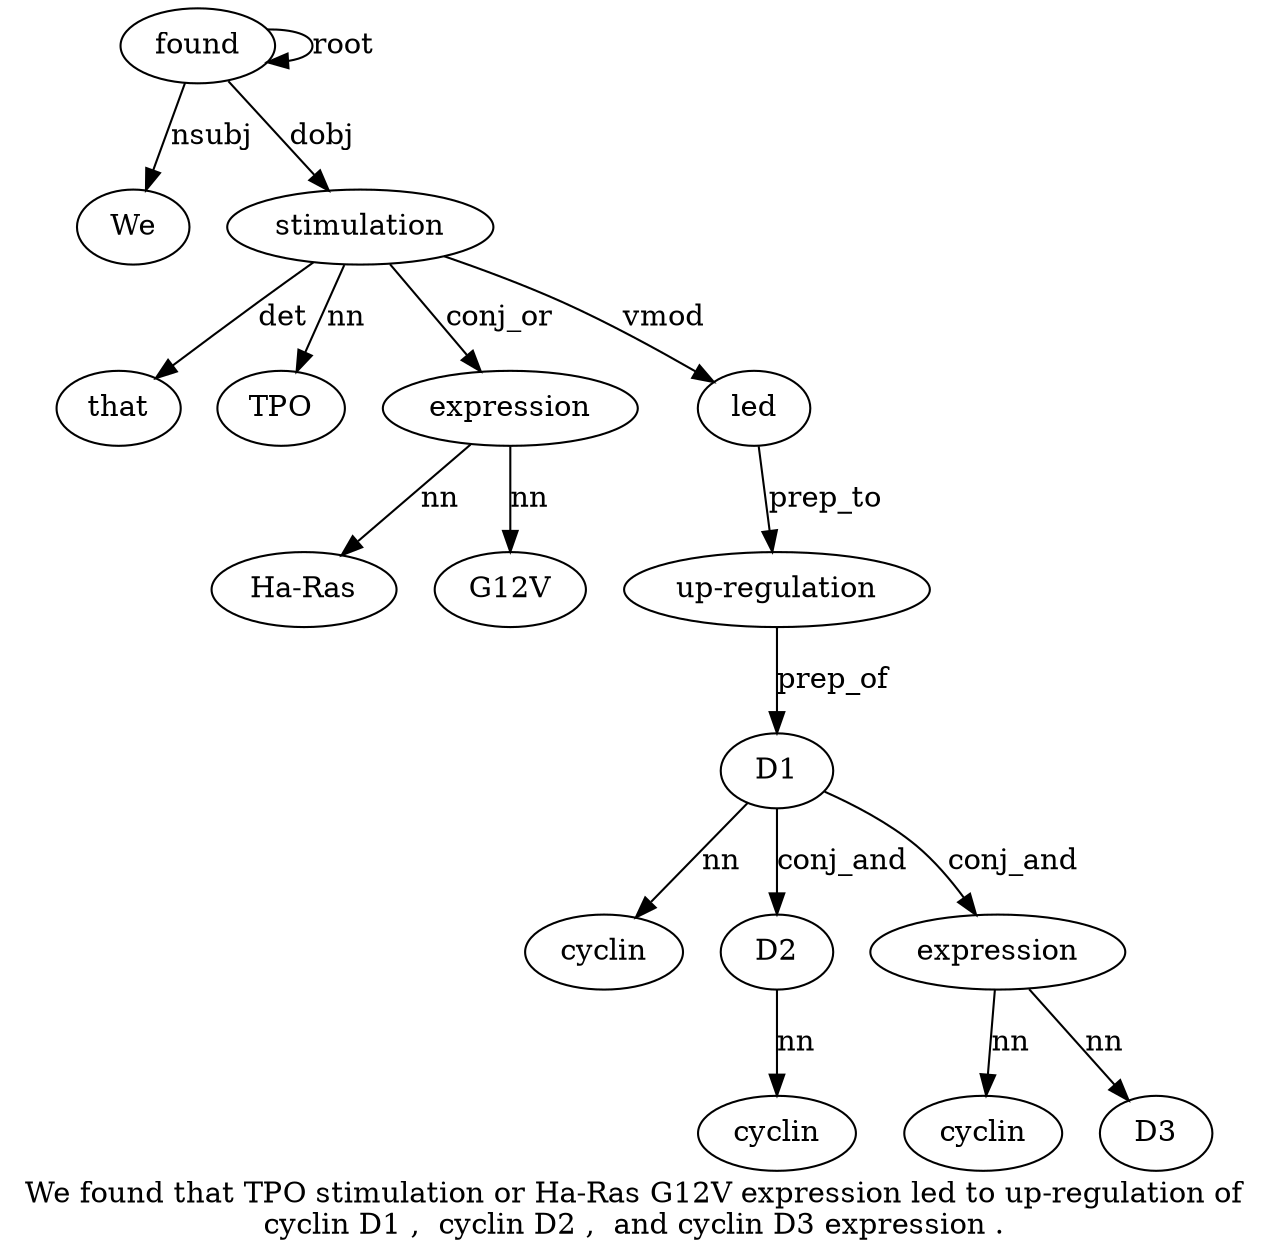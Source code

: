 digraph "We found that TPO stimulation or Ha-Ras G12V expression led to up-regulation of cyclin D1 ,  cyclin D2 ,  and cyclin D3 expression ." {
label="We found that TPO stimulation or Ha-Ras G12V expression led to up-regulation of
cyclin D1 ,  cyclin D2 ,  and cyclin D3 expression .";
found2 [style=filled, fillcolor=white, label=found];
We1 [style=filled, fillcolor=white, label=We];
found2 -> We1  [label=nsubj];
found2 -> found2  [label=root];
stimulation5 [style=filled, fillcolor=white, label=stimulation];
that3 [style=filled, fillcolor=white, label=that];
stimulation5 -> that3  [label=det];
TPO4 [style=filled, fillcolor=white, label=TPO];
stimulation5 -> TPO4  [label=nn];
found2 -> stimulation5  [label=dobj];
expression9 [style=filled, fillcolor=white, label=expression];
"Ha-Ras7" [style=filled, fillcolor=white, label="Ha-Ras"];
expression9 -> "Ha-Ras7"  [label=nn];
G12V8 [style=filled, fillcolor=white, label=G12V];
expression9 -> G12V8  [label=nn];
stimulation5 -> expression9  [label=conj_or];
led10 [style=filled, fillcolor=white, label=led];
stimulation5 -> led10  [label=vmod];
"up-regulation12" [style=filled, fillcolor=white, label="up-regulation"];
led10 -> "up-regulation12"  [label=prep_to];
D115 [style=filled, fillcolor=white, label=D1];
cyclin14 [style=filled, fillcolor=white, label=cyclin];
D115 -> cyclin14  [label=nn];
"up-regulation12" -> D115  [label=prep_of];
D218 [style=filled, fillcolor=white, label=D2];
cyclin17 [style=filled, fillcolor=white, label=cyclin];
D218 -> cyclin17  [label=nn];
D115 -> D218  [label=conj_and];
expression23 [style=filled, fillcolor=white, label=expression];
cyclin21 [style=filled, fillcolor=white, label=cyclin];
expression23 -> cyclin21  [label=nn];
D322 [style=filled, fillcolor=white, label=D3];
expression23 -> D322  [label=nn];
D115 -> expression23  [label=conj_and];
}
